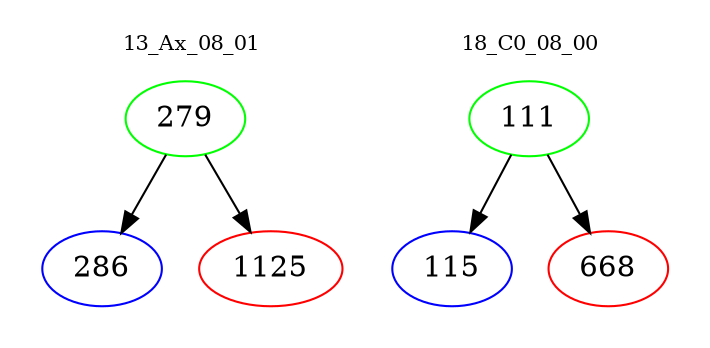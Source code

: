 digraph{
subgraph cluster_0 {
color = white
label = "13_Ax_08_01";
fontsize=10;
T0_279 [label="279", color="green"]
T0_279 -> T0_286 [color="black"]
T0_286 [label="286", color="blue"]
T0_279 -> T0_1125 [color="black"]
T0_1125 [label="1125", color="red"]
}
subgraph cluster_1 {
color = white
label = "18_C0_08_00";
fontsize=10;
T1_111 [label="111", color="green"]
T1_111 -> T1_115 [color="black"]
T1_115 [label="115", color="blue"]
T1_111 -> T1_668 [color="black"]
T1_668 [label="668", color="red"]
}
}
